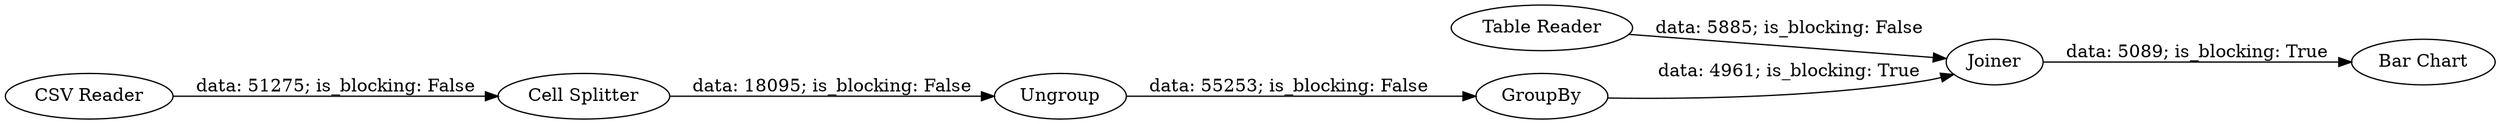 digraph {
	"3563826226932611796_4" [label="Cell Splitter"]
	"3563826226932611796_2" [label="Table Reader"]
	"3563826226932611796_7" [label=Joiner]
	"3563826226932611796_8" [label="Bar Chart"]
	"3563826226932611796_1" [label="CSV Reader"]
	"3563826226932611796_6" [label=GroupBy]
	"3563826226932611796_5" [label=Ungroup]
	"3563826226932611796_2" -> "3563826226932611796_7" [label="data: 5885; is_blocking: False"]
	"3563826226932611796_7" -> "3563826226932611796_8" [label="data: 5089; is_blocking: True"]
	"3563826226932611796_1" -> "3563826226932611796_4" [label="data: 51275; is_blocking: False"]
	"3563826226932611796_5" -> "3563826226932611796_6" [label="data: 55253; is_blocking: False"]
	"3563826226932611796_6" -> "3563826226932611796_7" [label="data: 4961; is_blocking: True"]
	"3563826226932611796_4" -> "3563826226932611796_5" [label="data: 18095; is_blocking: False"]
	rankdir=LR
}
